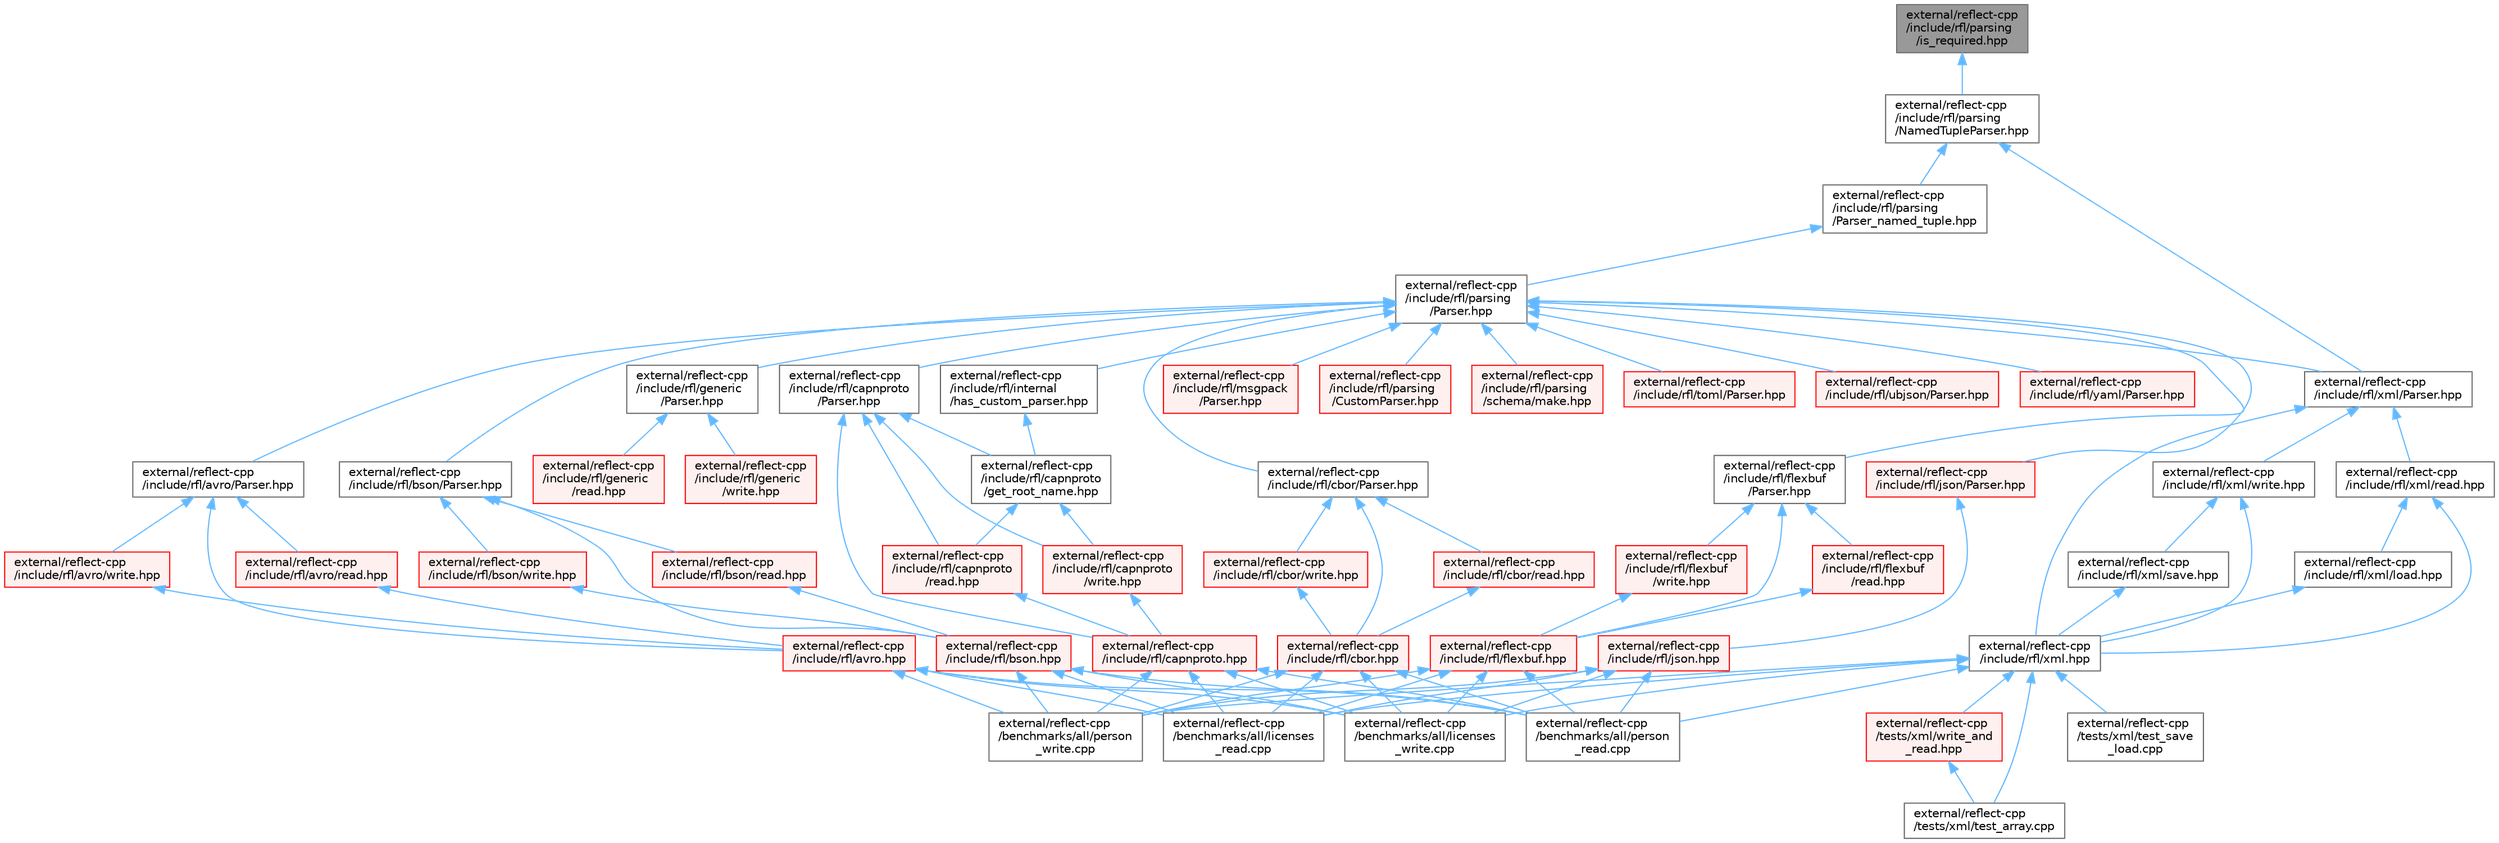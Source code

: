 digraph "external/reflect-cpp/include/rfl/parsing/is_required.hpp"
{
 // LATEX_PDF_SIZE
  bgcolor="transparent";
  edge [fontname=Helvetica,fontsize=10,labelfontname=Helvetica,labelfontsize=10];
  node [fontname=Helvetica,fontsize=10,shape=box,height=0.2,width=0.4];
  Node1 [id="Node000001",label="external/reflect-cpp\l/include/rfl/parsing\l/is_required.hpp",height=0.2,width=0.4,color="gray40", fillcolor="grey60", style="filled", fontcolor="black",tooltip=" "];
  Node1 -> Node2 [id="edge93_Node000001_Node000002",dir="back",color="steelblue1",style="solid",tooltip=" "];
  Node2 [id="Node000002",label="external/reflect-cpp\l/include/rfl/parsing\l/NamedTupleParser.hpp",height=0.2,width=0.4,color="grey40", fillcolor="white", style="filled",URL="$_named_tuple_parser_8hpp.html",tooltip=" "];
  Node2 -> Node3 [id="edge94_Node000002_Node000003",dir="back",color="steelblue1",style="solid",tooltip=" "];
  Node3 [id="Node000003",label="external/reflect-cpp\l/include/rfl/parsing\l/Parser_named_tuple.hpp",height=0.2,width=0.4,color="grey40", fillcolor="white", style="filled",URL="$_parser__named__tuple_8hpp.html",tooltip=" "];
  Node3 -> Node4 [id="edge95_Node000003_Node000004",dir="back",color="steelblue1",style="solid",tooltip=" "];
  Node4 [id="Node000004",label="external/reflect-cpp\l/include/rfl/parsing\l/Parser.hpp",height=0.2,width=0.4,color="grey40", fillcolor="white", style="filled",URL="$parsing_2_parser_8hpp.html",tooltip=" "];
  Node4 -> Node5 [id="edge96_Node000004_Node000005",dir="back",color="steelblue1",style="solid",tooltip=" "];
  Node5 [id="Node000005",label="external/reflect-cpp\l/include/rfl/avro/Parser.hpp",height=0.2,width=0.4,color="grey40", fillcolor="white", style="filled",URL="$avro_2_parser_8hpp.html",tooltip=" "];
  Node5 -> Node6 [id="edge97_Node000005_Node000006",dir="back",color="steelblue1",style="solid",tooltip=" "];
  Node6 [id="Node000006",label="external/reflect-cpp\l/include/rfl/avro.hpp",height=0.2,width=0.4,color="red", fillcolor="#FFF0F0", style="filled",URL="$avro_8hpp.html",tooltip=" "];
  Node6 -> Node9 [id="edge98_Node000006_Node000009",dir="back",color="steelblue1",style="solid",tooltip=" "];
  Node9 [id="Node000009",label="external/reflect-cpp\l/benchmarks/all/licenses\l_read.cpp",height=0.2,width=0.4,color="grey40", fillcolor="white", style="filled",URL="$licenses__read_8cpp.html",tooltip=" "];
  Node6 -> Node10 [id="edge99_Node000006_Node000010",dir="back",color="steelblue1",style="solid",tooltip=" "];
  Node10 [id="Node000010",label="external/reflect-cpp\l/benchmarks/all/licenses\l_write.cpp",height=0.2,width=0.4,color="grey40", fillcolor="white", style="filled",URL="$licenses__write_8cpp.html",tooltip=" "];
  Node6 -> Node11 [id="edge100_Node000006_Node000011",dir="back",color="steelblue1",style="solid",tooltip=" "];
  Node11 [id="Node000011",label="external/reflect-cpp\l/benchmarks/all/person\l_read.cpp",height=0.2,width=0.4,color="grey40", fillcolor="white", style="filled",URL="$person__read_8cpp.html",tooltip=" "];
  Node6 -> Node12 [id="edge101_Node000006_Node000012",dir="back",color="steelblue1",style="solid",tooltip=" "];
  Node12 [id="Node000012",label="external/reflect-cpp\l/benchmarks/all/person\l_write.cpp",height=0.2,width=0.4,color="grey40", fillcolor="white", style="filled",URL="$person__write_8cpp.html",tooltip=" "];
  Node5 -> Node60 [id="edge102_Node000005_Node000060",dir="back",color="steelblue1",style="solid",tooltip=" "];
  Node60 [id="Node000060",label="external/reflect-cpp\l/include/rfl/avro/read.hpp",height=0.2,width=0.4,color="red", fillcolor="#FFF0F0", style="filled",URL="$avro_2read_8hpp.html",tooltip=" "];
  Node60 -> Node6 [id="edge103_Node000060_Node000006",dir="back",color="steelblue1",style="solid",tooltip=" "];
  Node5 -> Node62 [id="edge104_Node000005_Node000062",dir="back",color="steelblue1",style="solid",tooltip=" "];
  Node62 [id="Node000062",label="external/reflect-cpp\l/include/rfl/avro/write.hpp",height=0.2,width=0.4,color="red", fillcolor="#FFF0F0", style="filled",URL="$avro_2write_8hpp.html",tooltip=" "];
  Node62 -> Node6 [id="edge105_Node000062_Node000006",dir="back",color="steelblue1",style="solid",tooltip=" "];
  Node4 -> Node64 [id="edge106_Node000004_Node000064",dir="back",color="steelblue1",style="solid",tooltip=" "];
  Node64 [id="Node000064",label="external/reflect-cpp\l/include/rfl/bson/Parser.hpp",height=0.2,width=0.4,color="grey40", fillcolor="white", style="filled",URL="$bson_2_parser_8hpp.html",tooltip=" "];
  Node64 -> Node65 [id="edge107_Node000064_Node000065",dir="back",color="steelblue1",style="solid",tooltip=" "];
  Node65 [id="Node000065",label="external/reflect-cpp\l/include/rfl/bson.hpp",height=0.2,width=0.4,color="red", fillcolor="#FFF0F0", style="filled",URL="$bson_8hpp.html",tooltip=" "];
  Node65 -> Node9 [id="edge108_Node000065_Node000009",dir="back",color="steelblue1",style="solid",tooltip=" "];
  Node65 -> Node10 [id="edge109_Node000065_Node000010",dir="back",color="steelblue1",style="solid",tooltip=" "];
  Node65 -> Node11 [id="edge110_Node000065_Node000011",dir="back",color="steelblue1",style="solid",tooltip=" "];
  Node65 -> Node12 [id="edge111_Node000065_Node000012",dir="back",color="steelblue1",style="solid",tooltip=" "];
  Node64 -> Node105 [id="edge112_Node000064_Node000105",dir="back",color="steelblue1",style="solid",tooltip=" "];
  Node105 [id="Node000105",label="external/reflect-cpp\l/include/rfl/bson/read.hpp",height=0.2,width=0.4,color="red", fillcolor="#FFF0F0", style="filled",URL="$bson_2read_8hpp.html",tooltip=" "];
  Node105 -> Node65 [id="edge113_Node000105_Node000065",dir="back",color="steelblue1",style="solid",tooltip=" "];
  Node64 -> Node107 [id="edge114_Node000064_Node000107",dir="back",color="steelblue1",style="solid",tooltip=" "];
  Node107 [id="Node000107",label="external/reflect-cpp\l/include/rfl/bson/write.hpp",height=0.2,width=0.4,color="red", fillcolor="#FFF0F0", style="filled",URL="$bson_2write_8hpp.html",tooltip=" "];
  Node107 -> Node65 [id="edge115_Node000107_Node000065",dir="back",color="steelblue1",style="solid",tooltip=" "];
  Node4 -> Node109 [id="edge116_Node000004_Node000109",dir="back",color="steelblue1",style="solid",tooltip=" "];
  Node109 [id="Node000109",label="external/reflect-cpp\l/include/rfl/capnproto\l/Parser.hpp",height=0.2,width=0.4,color="grey40", fillcolor="white", style="filled",URL="$capnproto_2_parser_8hpp.html",tooltip=" "];
  Node109 -> Node110 [id="edge117_Node000109_Node000110",dir="back",color="steelblue1",style="solid",tooltip=" "];
  Node110 [id="Node000110",label="external/reflect-cpp\l/include/rfl/capnproto.hpp",height=0.2,width=0.4,color="red", fillcolor="#FFF0F0", style="filled",URL="$capnproto_8hpp.html",tooltip=" "];
  Node110 -> Node9 [id="edge118_Node000110_Node000009",dir="back",color="steelblue1",style="solid",tooltip=" "];
  Node110 -> Node10 [id="edge119_Node000110_Node000010",dir="back",color="steelblue1",style="solid",tooltip=" "];
  Node110 -> Node11 [id="edge120_Node000110_Node000011",dir="back",color="steelblue1",style="solid",tooltip=" "];
  Node110 -> Node12 [id="edge121_Node000110_Node000012",dir="back",color="steelblue1",style="solid",tooltip=" "];
  Node109 -> Node157 [id="edge122_Node000109_Node000157",dir="back",color="steelblue1",style="solid",tooltip=" "];
  Node157 [id="Node000157",label="external/reflect-cpp\l/include/rfl/capnproto\l/get_root_name.hpp",height=0.2,width=0.4,color="grey40", fillcolor="white", style="filled",URL="$get__root__name_8hpp.html",tooltip=" "];
  Node157 -> Node158 [id="edge123_Node000157_Node000158",dir="back",color="steelblue1",style="solid",tooltip=" "];
  Node158 [id="Node000158",label="external/reflect-cpp\l/include/rfl/capnproto\l/read.hpp",height=0.2,width=0.4,color="red", fillcolor="#FFF0F0", style="filled",URL="$capnproto_2read_8hpp.html",tooltip=" "];
  Node158 -> Node110 [id="edge124_Node000158_Node000110",dir="back",color="steelblue1",style="solid",tooltip=" "];
  Node157 -> Node160 [id="edge125_Node000157_Node000160",dir="back",color="steelblue1",style="solid",tooltip=" "];
  Node160 [id="Node000160",label="external/reflect-cpp\l/include/rfl/capnproto\l/write.hpp",height=0.2,width=0.4,color="red", fillcolor="#FFF0F0", style="filled",URL="$capnproto_2write_8hpp.html",tooltip=" "];
  Node160 -> Node110 [id="edge126_Node000160_Node000110",dir="back",color="steelblue1",style="solid",tooltip=" "];
  Node109 -> Node158 [id="edge127_Node000109_Node000158",dir="back",color="steelblue1",style="solid",tooltip=" "];
  Node109 -> Node160 [id="edge128_Node000109_Node000160",dir="back",color="steelblue1",style="solid",tooltip=" "];
  Node4 -> Node162 [id="edge129_Node000004_Node000162",dir="back",color="steelblue1",style="solid",tooltip=" "];
  Node162 [id="Node000162",label="external/reflect-cpp\l/include/rfl/cbor/Parser.hpp",height=0.2,width=0.4,color="grey40", fillcolor="white", style="filled",URL="$cbor_2_parser_8hpp.html",tooltip=" "];
  Node162 -> Node163 [id="edge130_Node000162_Node000163",dir="back",color="steelblue1",style="solid",tooltip=" "];
  Node163 [id="Node000163",label="external/reflect-cpp\l/include/rfl/cbor.hpp",height=0.2,width=0.4,color="red", fillcolor="#FFF0F0", style="filled",URL="$cbor_8hpp.html",tooltip=" "];
  Node163 -> Node9 [id="edge131_Node000163_Node000009",dir="back",color="steelblue1",style="solid",tooltip=" "];
  Node163 -> Node10 [id="edge132_Node000163_Node000010",dir="back",color="steelblue1",style="solid",tooltip=" "];
  Node163 -> Node11 [id="edge133_Node000163_Node000011",dir="back",color="steelblue1",style="solid",tooltip=" "];
  Node163 -> Node12 [id="edge134_Node000163_Node000012",dir="back",color="steelblue1",style="solid",tooltip=" "];
  Node162 -> Node204 [id="edge135_Node000162_Node000204",dir="back",color="steelblue1",style="solid",tooltip=" "];
  Node204 [id="Node000204",label="external/reflect-cpp\l/include/rfl/cbor/read.hpp",height=0.2,width=0.4,color="red", fillcolor="#FFF0F0", style="filled",URL="$cbor_2read_8hpp.html",tooltip=" "];
  Node204 -> Node163 [id="edge136_Node000204_Node000163",dir="back",color="steelblue1",style="solid",tooltip=" "];
  Node162 -> Node206 [id="edge137_Node000162_Node000206",dir="back",color="steelblue1",style="solid",tooltip=" "];
  Node206 [id="Node000206",label="external/reflect-cpp\l/include/rfl/cbor/write.hpp",height=0.2,width=0.4,color="red", fillcolor="#FFF0F0", style="filled",URL="$cbor_2write_8hpp.html",tooltip=" "];
  Node206 -> Node163 [id="edge138_Node000206_Node000163",dir="back",color="steelblue1",style="solid",tooltip=" "];
  Node4 -> Node208 [id="edge139_Node000004_Node000208",dir="back",color="steelblue1",style="solid",tooltip=" "];
  Node208 [id="Node000208",label="external/reflect-cpp\l/include/rfl/flexbuf\l/Parser.hpp",height=0.2,width=0.4,color="grey40", fillcolor="white", style="filled",URL="$flexbuf_2_parser_8hpp.html",tooltip=" "];
  Node208 -> Node209 [id="edge140_Node000208_Node000209",dir="back",color="steelblue1",style="solid",tooltip=" "];
  Node209 [id="Node000209",label="external/reflect-cpp\l/include/rfl/flexbuf.hpp",height=0.2,width=0.4,color="red", fillcolor="#FFF0F0", style="filled",URL="$flexbuf_8hpp.html",tooltip=" "];
  Node209 -> Node9 [id="edge141_Node000209_Node000009",dir="back",color="steelblue1",style="solid",tooltip=" "];
  Node209 -> Node10 [id="edge142_Node000209_Node000010",dir="back",color="steelblue1",style="solid",tooltip=" "];
  Node209 -> Node11 [id="edge143_Node000209_Node000011",dir="back",color="steelblue1",style="solid",tooltip=" "];
  Node209 -> Node12 [id="edge144_Node000209_Node000012",dir="back",color="steelblue1",style="solid",tooltip=" "];
  Node208 -> Node249 [id="edge145_Node000208_Node000249",dir="back",color="steelblue1",style="solid",tooltip=" "];
  Node249 [id="Node000249",label="external/reflect-cpp\l/include/rfl/flexbuf\l/read.hpp",height=0.2,width=0.4,color="red", fillcolor="#FFF0F0", style="filled",URL="$flexbuf_2read_8hpp.html",tooltip=" "];
  Node249 -> Node209 [id="edge146_Node000249_Node000209",dir="back",color="steelblue1",style="solid",tooltip=" "];
  Node208 -> Node251 [id="edge147_Node000208_Node000251",dir="back",color="steelblue1",style="solid",tooltip=" "];
  Node251 [id="Node000251",label="external/reflect-cpp\l/include/rfl/flexbuf\l/write.hpp",height=0.2,width=0.4,color="red", fillcolor="#FFF0F0", style="filled",URL="$flexbuf_2write_8hpp.html",tooltip=" "];
  Node251 -> Node209 [id="edge148_Node000251_Node000209",dir="back",color="steelblue1",style="solid",tooltip=" "];
  Node4 -> Node253 [id="edge149_Node000004_Node000253",dir="back",color="steelblue1",style="solid",tooltip=" "];
  Node253 [id="Node000253",label="external/reflect-cpp\l/include/rfl/generic\l/Parser.hpp",height=0.2,width=0.4,color="grey40", fillcolor="white", style="filled",URL="$generic_2_parser_8hpp.html",tooltip=" "];
  Node253 -> Node254 [id="edge150_Node000253_Node000254",dir="back",color="steelblue1",style="solid",tooltip=" "];
  Node254 [id="Node000254",label="external/reflect-cpp\l/include/rfl/generic\l/read.hpp",height=0.2,width=0.4,color="red", fillcolor="#FFF0F0", style="filled",URL="$generic_2read_8hpp.html",tooltip=" "];
  Node253 -> Node690 [id="edge151_Node000253_Node000690",dir="back",color="steelblue1",style="solid",tooltip=" "];
  Node690 [id="Node000690",label="external/reflect-cpp\l/include/rfl/generic\l/write.hpp",height=0.2,width=0.4,color="red", fillcolor="#FFF0F0", style="filled",URL="$generic_2write_8hpp.html",tooltip=" "];
  Node4 -> Node692 [id="edge152_Node000004_Node000692",dir="back",color="steelblue1",style="solid",tooltip=" "];
  Node692 [id="Node000692",label="external/reflect-cpp\l/include/rfl/internal\l/has_custom_parser.hpp",height=0.2,width=0.4,color="grey40", fillcolor="white", style="filled",URL="$has__custom__parser_8hpp.html",tooltip=" "];
  Node692 -> Node157 [id="edge153_Node000692_Node000157",dir="back",color="steelblue1",style="solid",tooltip=" "];
  Node4 -> Node693 [id="edge154_Node000004_Node000693",dir="back",color="steelblue1",style="solid",tooltip=" "];
  Node693 [id="Node000693",label="external/reflect-cpp\l/include/rfl/json/Parser.hpp",height=0.2,width=0.4,color="red", fillcolor="#FFF0F0", style="filled",URL="$json_2_parser_8hpp.html",tooltip=" "];
  Node693 -> Node257 [id="edge155_Node000693_Node000257",dir="back",color="steelblue1",style="solid",tooltip=" "];
  Node257 [id="Node000257",label="external/reflect-cpp\l/include/rfl/json.hpp",height=0.2,width=0.4,color="red", fillcolor="#FFF0F0", style="filled",URL="$reflect-cpp_2include_2rfl_2json_8hpp.html",tooltip=" "];
  Node257 -> Node9 [id="edge156_Node000257_Node000009",dir="back",color="steelblue1",style="solid",tooltip=" "];
  Node257 -> Node10 [id="edge157_Node000257_Node000010",dir="back",color="steelblue1",style="solid",tooltip=" "];
  Node257 -> Node11 [id="edge158_Node000257_Node000011",dir="back",color="steelblue1",style="solid",tooltip=" "];
  Node257 -> Node12 [id="edge159_Node000257_Node000012",dir="back",color="steelblue1",style="solid",tooltip=" "];
  Node4 -> Node701 [id="edge160_Node000004_Node000701",dir="back",color="steelblue1",style="solid",tooltip=" "];
  Node701 [id="Node000701",label="external/reflect-cpp\l/include/rfl/msgpack\l/Parser.hpp",height=0.2,width=0.4,color="red", fillcolor="#FFF0F0", style="filled",URL="$msgpack_2_parser_8hpp.html",tooltip=" "];
  Node4 -> Node706 [id="edge161_Node000004_Node000706",dir="back",color="steelblue1",style="solid",tooltip=" "];
  Node706 [id="Node000706",label="external/reflect-cpp\l/include/rfl/parsing\l/CustomParser.hpp",height=0.2,width=0.4,color="red", fillcolor="#FFF0F0", style="filled",URL="$_custom_parser_8hpp.html",tooltip=" "];
  Node4 -> Node707 [id="edge162_Node000004_Node000707",dir="back",color="steelblue1",style="solid",tooltip=" "];
  Node707 [id="Node000707",label="external/reflect-cpp\l/include/rfl/parsing\l/schema/make.hpp",height=0.2,width=0.4,color="red", fillcolor="#FFF0F0", style="filled",URL="$make_8hpp.html",tooltip=" "];
  Node4 -> Node519 [id="edge163_Node000004_Node000519",dir="back",color="steelblue1",style="solid",tooltip=" "];
  Node519 [id="Node000519",label="external/reflect-cpp\l/include/rfl/toml/Parser.hpp",height=0.2,width=0.4,color="red", fillcolor="#FFF0F0", style="filled",URL="$toml_2_parser_8hpp.html",tooltip=" "];
  Node4 -> Node708 [id="edge164_Node000004_Node000708",dir="back",color="steelblue1",style="solid",tooltip=" "];
  Node708 [id="Node000708",label="external/reflect-cpp\l/include/rfl/ubjson/Parser.hpp",height=0.2,width=0.4,color="red", fillcolor="#FFF0F0", style="filled",URL="$ubjson_2_parser_8hpp.html",tooltip=" "];
  Node4 -> Node713 [id="edge165_Node000004_Node000713",dir="back",color="steelblue1",style="solid",tooltip=" "];
  Node713 [id="Node000713",label="external/reflect-cpp\l/include/rfl/xml/Parser.hpp",height=0.2,width=0.4,color="grey40", fillcolor="white", style="filled",URL="$xml_2_parser_8hpp.html",tooltip=" "];
  Node713 -> Node605 [id="edge166_Node000713_Node000605",dir="back",color="steelblue1",style="solid",tooltip=" "];
  Node605 [id="Node000605",label="external/reflect-cpp\l/include/rfl/xml.hpp",height=0.2,width=0.4,color="grey40", fillcolor="white", style="filled",URL="$xml_8hpp.html",tooltip=" "];
  Node605 -> Node9 [id="edge167_Node000605_Node000009",dir="back",color="steelblue1",style="solid",tooltip=" "];
  Node605 -> Node10 [id="edge168_Node000605_Node000010",dir="back",color="steelblue1",style="solid",tooltip=" "];
  Node605 -> Node11 [id="edge169_Node000605_Node000011",dir="back",color="steelblue1",style="solid",tooltip=" "];
  Node605 -> Node12 [id="edge170_Node000605_Node000012",dir="back",color="steelblue1",style="solid",tooltip=" "];
  Node605 -> Node606 [id="edge171_Node000605_Node000606",dir="back",color="steelblue1",style="solid",tooltip=" "];
  Node606 [id="Node000606",label="external/reflect-cpp\l/tests/xml/test_array.cpp",height=0.2,width=0.4,color="grey40", fillcolor="white", style="filled",URL="$xml_2test__array_8cpp.html",tooltip=" "];
  Node605 -> Node607 [id="edge172_Node000605_Node000607",dir="back",color="steelblue1",style="solid",tooltip=" "];
  Node607 [id="Node000607",label="external/reflect-cpp\l/tests/xml/test_save\l_load.cpp",height=0.2,width=0.4,color="grey40", fillcolor="white", style="filled",URL="$xml_2test__save__load_8cpp.html",tooltip=" "];
  Node605 -> Node608 [id="edge173_Node000605_Node000608",dir="back",color="steelblue1",style="solid",tooltip=" "];
  Node608 [id="Node000608",label="external/reflect-cpp\l/tests/xml/write_and\l_read.hpp",height=0.2,width=0.4,color="red", fillcolor="#FFF0F0", style="filled",URL="$xml_2write__and__read_8hpp.html",tooltip=" "];
  Node608 -> Node606 [id="edge174_Node000608_Node000606",dir="back",color="steelblue1",style="solid",tooltip=" "];
  Node713 -> Node714 [id="edge175_Node000713_Node000714",dir="back",color="steelblue1",style="solid",tooltip=" "];
  Node714 [id="Node000714",label="external/reflect-cpp\l/include/rfl/xml/read.hpp",height=0.2,width=0.4,color="grey40", fillcolor="white", style="filled",URL="$xml_2read_8hpp.html",tooltip=" "];
  Node714 -> Node605 [id="edge176_Node000714_Node000605",dir="back",color="steelblue1",style="solid",tooltip=" "];
  Node714 -> Node715 [id="edge177_Node000714_Node000715",dir="back",color="steelblue1",style="solid",tooltip=" "];
  Node715 [id="Node000715",label="external/reflect-cpp\l/include/rfl/xml/load.hpp",height=0.2,width=0.4,color="grey40", fillcolor="white", style="filled",URL="$xml_2load_8hpp.html",tooltip=" "];
  Node715 -> Node605 [id="edge178_Node000715_Node000605",dir="back",color="steelblue1",style="solid",tooltip=" "];
  Node713 -> Node716 [id="edge179_Node000713_Node000716",dir="back",color="steelblue1",style="solid",tooltip=" "];
  Node716 [id="Node000716",label="external/reflect-cpp\l/include/rfl/xml/write.hpp",height=0.2,width=0.4,color="grey40", fillcolor="white", style="filled",URL="$xml_2write_8hpp.html",tooltip=" "];
  Node716 -> Node605 [id="edge180_Node000716_Node000605",dir="back",color="steelblue1",style="solid",tooltip=" "];
  Node716 -> Node717 [id="edge181_Node000716_Node000717",dir="back",color="steelblue1",style="solid",tooltip=" "];
  Node717 [id="Node000717",label="external/reflect-cpp\l/include/rfl/xml/save.hpp",height=0.2,width=0.4,color="grey40", fillcolor="white", style="filled",URL="$xml_2save_8hpp.html",tooltip=" "];
  Node717 -> Node605 [id="edge182_Node000717_Node000605",dir="back",color="steelblue1",style="solid",tooltip=" "];
  Node4 -> Node718 [id="edge183_Node000004_Node000718",dir="back",color="steelblue1",style="solid",tooltip=" "];
  Node718 [id="Node000718",label="external/reflect-cpp\l/include/rfl/yaml/Parser.hpp",height=0.2,width=0.4,color="red", fillcolor="#FFF0F0", style="filled",URL="$yaml_2_parser_8hpp.html",tooltip=" "];
  Node2 -> Node713 [id="edge184_Node000002_Node000713",dir="back",color="steelblue1",style="solid",tooltip=" "];
}
